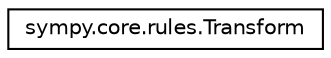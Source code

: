 digraph "Graphical Class Hierarchy"
{
 // LATEX_PDF_SIZE
  edge [fontname="Helvetica",fontsize="10",labelfontname="Helvetica",labelfontsize="10"];
  node [fontname="Helvetica",fontsize="10",shape=record];
  rankdir="LR";
  Node0 [label="sympy.core.rules.Transform",height=0.2,width=0.4,color="black", fillcolor="white", style="filled",URL="$classsympy_1_1core_1_1rules_1_1Transform.html",tooltip=" "];
}
